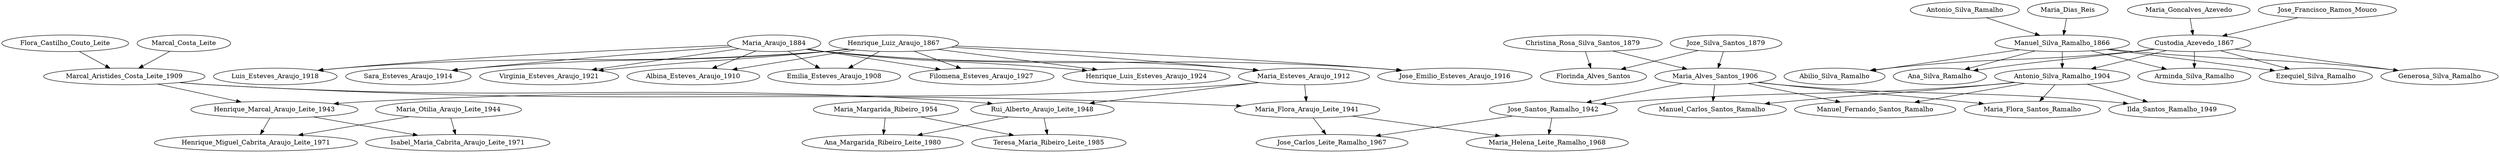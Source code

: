 digraph G{
"Custodia_Azevedo_1867" -> "Abilio_Silva_Ramalho";

"Manuel_Silva_Ramalho_1866" -> "Abilio_Silva_Ramalho";

"Maria_Araujo_1884" -> "Albina_Esteves_Araujo_1910";

"Henrique_Luiz_Araujo_1867" -> "Albina_Esteves_Araujo_1910";

"Maria_Margarida_Ribeiro_1954" -> "Ana_Margarida_Ribeiro_Leite_1980";

"Rui_Alberto_Araujo_Leite_1948" -> "Ana_Margarida_Ribeiro_Leite_1980";

"Custodia_Azevedo_1867" -> "Ana_Silva_Ramalho";

"Manuel_Silva_Ramalho_1866" -> "Ana_Silva_Ramalho";

"Antonio_Silva_Ramalho";

"Custodia_Azevedo_1867" -> "Antonio_Silva_Ramalho_1904";

"Manuel_Silva_Ramalho_1866" -> "Antonio_Silva_Ramalho_1904";

"Custodia_Azevedo_1867" -> "Arminda_Silva_Ramalho";

"Manuel_Silva_Ramalho_1866" -> "Arminda_Silva_Ramalho";

"Christina_Rosa_Silva_Santos_1879";

"Maria_Goncalves_Azevedo" -> "Custodia_Azevedo_1867";

"Jose_Francisco_Ramos_Mouco" -> "Custodia_Azevedo_1867";

"Maria_Araujo_1884" -> "Emilia_Esteves_Araujo_1908";

"Henrique_Luiz_Araujo_1867" -> "Emilia_Esteves_Araujo_1908";

"Custodia_Azevedo_1867" -> "Ezequiel_Silva_Ramalho";

"Manuel_Silva_Ramalho_1866" -> "Ezequiel_Silva_Ramalho";

"Maria_Araujo_1884" -> "Filomena_Esteves_Araujo_1927";

"Henrique_Luiz_Araujo_1867" -> "Filomena_Esteves_Araujo_1927";

"Flora_Castilho_Couto_Leite";

"Christina_Rosa_Silva_Santos_1879" -> "Florinda_Alves_Santos";

"Joze_Silva_Santos_1879" -> "Florinda_Alves_Santos";

"Custodia_Azevedo_1867" -> "Generosa_Silva_Ramalho";

"Manuel_Silva_Ramalho_1866" -> "Generosa_Silva_Ramalho";

"Maria_Araujo_1884" -> "Henrique_Luis_Esteves_Araujo_1924";

"Henrique_Luiz_Araujo_1867" -> "Henrique_Luis_Esteves_Araujo_1924";

"Henrique_Luiz_Araujo_1867";

"Maria_Esteves_Araujo_1912" -> "Henrique_Marcal_Araujo_Leite_1943";

"Marcal_Aristides_Costa_Leite_1909" -> "Henrique_Marcal_Araujo_Leite_1943";

"Maria_Otilia_Araujo_Leite_1944" -> "Henrique_Miguel_Cabrita_Araujo_Leite_1971";

"Henrique_Marcal_Araujo_Leite_1943" -> "Henrique_Miguel_Cabrita_Araujo_Leite_1971";

"Maria_Alves_Santos_1906" -> "Ilda_Santos_Ramalho_1949";

"Antonio_Silva_Ramalho_1904" -> "Ilda_Santos_Ramalho_1949";

"Maria_Otilia_Araujo_Leite_1944" -> "Isabel_Maria_Cabrita_Araujo_Leite_1971";

"Henrique_Marcal_Araujo_Leite_1943" -> "Isabel_Maria_Cabrita_Araujo_Leite_1971";

"Maria_Flora_Araujo_Leite_1941" -> "Jose_Carlos_Leite_Ramalho_1967";

"Jose_Santos_Ramalho_1942" -> "Jose_Carlos_Leite_Ramalho_1967";

"Maria_Araujo_1884" -> "Jose_Emilio_Esteves_Araujo_1916";

"Henrique_Luiz_Araujo_1867" -> "Jose_Emilio_Esteves_Araujo_1916";

"Jose_Francisco_Ramos_Mouco";

"Maria_Alves_Santos_1906" -> "Jose_Santos_Ramalho_1942";

"Antonio_Silva_Ramalho_1904" -> "Jose_Santos_Ramalho_1942";

"Joze_Silva_Santos_1879";

"Maria_Araujo_1884" -> "Luis_Esteves_Araujo_1918";

"Henrique_Luiz_Araujo_1867" -> "Luis_Esteves_Araujo_1918";

"Maria_Alves_Santos_1906" -> "Manuel_Carlos_Santos_Ramalho";

"Antonio_Silva_Ramalho_1904" -> "Manuel_Carlos_Santos_Ramalho";

"Maria_Alves_Santos_1906" -> "Manuel_Fernando_Santos_Ramalho";

"Antonio_Silva_Ramalho_1904" -> "Manuel_Fernando_Santos_Ramalho";

"Maria_Dias_Reis" -> "Manuel_Silva_Ramalho_1866";

"Antonio_Silva_Ramalho" -> "Manuel_Silva_Ramalho_1866";

"Flora_Castilho_Couto_Leite" -> "Marcal_Aristides_Costa_Leite_1909";

"Marcal_Costa_Leite" -> "Marcal_Aristides_Costa_Leite_1909";

"Marcal_Costa_Leite";

"Christina_Rosa_Silva_Santos_1879" -> "Maria_Alves_Santos_1906";

"Joze_Silva_Santos_1879" -> "Maria_Alves_Santos_1906";

"Maria_Araujo_1884";

"Maria_Dias_Reis";

"Maria_Araujo_1884" -> "Maria_Esteves_Araujo_1912";

"Henrique_Luiz_Araujo_1867" -> "Maria_Esteves_Araujo_1912";

"Maria_Esteves_Araujo_1912" -> "Maria_Flora_Araujo_Leite_1941";

"Marcal_Aristides_Costa_Leite_1909" -> "Maria_Flora_Araujo_Leite_1941";

"Maria_Alves_Santos_1906" -> "Maria_Flora_Santos_Ramalho";

"Antonio_Silva_Ramalho_1904" -> "Maria_Flora_Santos_Ramalho";

"Maria_Goncalves_Azevedo";

"Maria_Flora_Araujo_Leite_1941" -> "Maria_Helena_Leite_Ramalho_1968";

"Jose_Santos_Ramalho_1942" -> "Maria_Helena_Leite_Ramalho_1968";

"Maria_Margarida_Ribeiro_1954";

"Maria_Otilia_Araujo_Leite_1944";

"Maria_Esteves_Araujo_1912" -> "Rui_Alberto_Araujo_Leite_1948";

"Marcal_Aristides_Costa_Leite_1909" -> "Rui_Alberto_Araujo_Leite_1948";

"Maria_Araujo_1884" -> "Sara_Esteves_Araujo_1914";

"Henrique_Luiz_Araujo_1867" -> "Sara_Esteves_Araujo_1914";

"Maria_Margarida_Ribeiro_1954" -> "Teresa_Maria_Ribeiro_Leite_1985";

"Rui_Alberto_Araujo_Leite_1948" -> "Teresa_Maria_Ribeiro_Leite_1985";

"Maria_Araujo_1884" -> "Virginia_Esteves_Araujo_1921";

"Henrique_Luiz_Araujo_1867" -> "Virginia_Esteves_Araujo_1921";

}